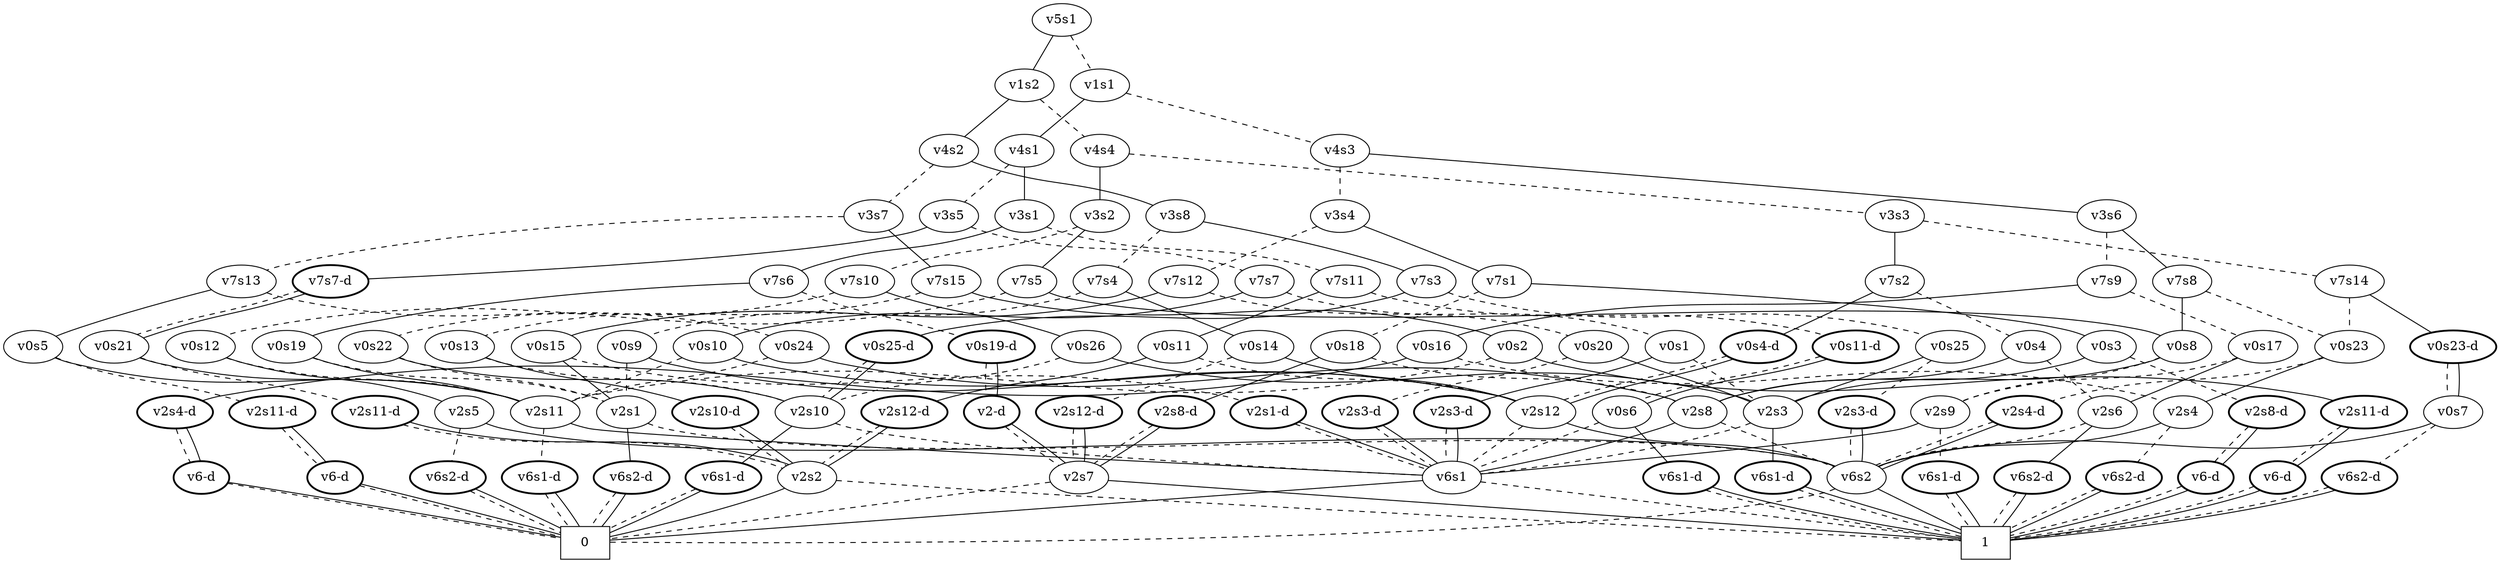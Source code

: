 graph BDD_Tree {
	 node1 [label="v5s1"];
	 node2 [label="v1s2"];
	 node1 -- node2 [style=solid];
	 node257 [label="v1s1"];
	 node1 -- node257 [style=dashed];
	 node3 [label="v4s2"];
	 node2 -- node3 [style=solid];
	 node130 [label="v4s4"];
	 node2 -- node130 [style=dashed];
	 node4 [label="v3s8"];
	 node3 -- node4 [style=solid];
	 node67 [label="v3s7"];
	 node3 -- node67 [style=dashed];
	 node5 [label="v7s3"];
	 node4 -- node5 [style=solid];
	 node36 [label="v7s4"];
	 node4 -- node36 [style=dashed];
	 node6 [label="v0s25-d",style=bold];
	 node5 -- node6 [style=solid];
	 node21 [label="v0s25"];
	 node5 -- node21 [style=dashed];
	 node180 [label="v2s10"];
	 node6 -- node180 [style=dashed];
	 node6 -- node180 [style=solid];
	 node181 [label="v6s1-d",style=bold];
	 node180 -- node181 [style=solid];
	 node509 [label="v6s1"];
	 node180 -- node509 [style=dashed];
	 node510 [label="0",shape=box];
	 node181 -- node510 [style=dashed];
	 node181 -- node510 [style=solid];
	 node510 [label="0",shape=box];
	 node509 -- node510 [style=solid];
	 node511 [label="1",shape=box];
	 node509 -- node511 [style=dashed];
	 node498 [label="v2s3"];
	 node21 -- node498 [style=solid];
	 node29 [label="v2s3-d",style=bold];
	 node21 -- node29 [style=dashed];
	 node499 [label="v6s1-d",style=bold];
	 node498 -- node499 [style=solid];
	 node509 [label="v6s1"];
	 node498 -- node509 [style=dashed];
	 node511 [label="1",shape=box];
	 node499 -- node511 [style=dashed];
	 node499 -- node511 [style=solid];
	 node487 [label="v6s2"];
	 node29 -- node487 [style=dashed];
	 node29 -- node487 [style=solid];
	 node511 [label="1",shape=box];
	 node487 -- node511 [style=solid];
	 node510 [label="0",shape=box];
	 node487 -- node510 [style=dashed];
	 node37 [label="v0s14"];
	 node36 -- node37 [style=solid];
	 node52 [label="v0s9"];
	 node36 -- node52 [style=dashed];
	 node356 [label="v2s12"];
	 node37 -- node356 [style=solid];
	 node45 [label="v2s12-d",style=bold];
	 node37 -- node45 [style=dashed];
	 node487 [label="v6s2"];
	 node356 -- node487 [style=solid];
	 node509 [label="v6s1"];
	 node356 -- node509 [style=dashed];
	 node471 [label="v2s7"];
	 node45 -- node471 [style=dashed];
	 node45 -- node471 [style=solid];
	 node511 [label="1",shape=box];
	 node471 -- node511 [style=solid];
	 node510 [label="0",shape=box];
	 node471 -- node510 [style=dashed];
	 node356 [label="v2s12"];
	 node52 -- node356 [style=solid];
	 node483 [label="v2s1"];
	 node52 -- node483 [style=dashed];
	 node484 [label="v6s2-d",style=bold];
	 node483 -- node484 [style=solid];
	 node487 [label="v6s2"];
	 node483 -- node487 [style=dashed];
	 node510 [label="0",shape=box];
	 node484 -- node510 [style=dashed];
	 node484 -- node510 [style=solid];
	 node68 [label="v7s15"];
	 node67 -- node68 [style=solid];
	 node99 [label="v7s13"];
	 node67 -- node99 [style=dashed];
	 node69 [label="v0s2"];
	 node68 -- node69 [style=solid];
	 node84 [label="v0s13"];
	 node68 -- node84 [style=dashed];
	 node70 [label="v2s11-d",style=bold];
	 node69 -- node70 [style=solid];
	 node363 [label="v2s11"];
	 node69 -- node363 [style=dashed];
	 node74 [label="v6-d",style=bold];
	 node70 -- node74 [style=dashed];
	 node70 -- node74 [style=solid];
	 node511 [label="1",shape=box];
	 node74 -- node511 [style=dashed];
	 node74 -- node511 [style=solid];
	 node509 [label="v6s1"];
	 node363 -- node509 [style=solid];
	 node367 [label="v6s1-d",style=bold];
	 node363 -- node367 [style=dashed];
	 node510 [label="0",shape=box];
	 node367 -- node510 [style=dashed];
	 node367 -- node510 [style=solid];
	 node85 [label="v2s10-d",style=bold];
	 node84 -- node85 [style=solid];
	 node180 [label="v2s10"];
	 node84 -- node180 [style=dashed];
	 node351 [label="v2s2"];
	 node85 -- node351 [style=dashed];
	 node85 -- node351 [style=solid];
	 node510 [label="0",shape=box];
	 node351 -- node510 [style=solid];
	 node511 [label="1",shape=box];
	 node351 -- node511 [style=dashed];
	 node100 [label="v0s5"];
	 node99 -- node100 [style=solid];
	 node115 [label="v0s24"];
	 node99 -- node115 [style=dashed];
	 node363 [label="v2s11"];
	 node100 -- node363 [style=solid];
	 node108 [label="v2s11-d",style=bold];
	 node100 -- node108 [style=dashed];
	 node112 [label="v6-d",style=bold];
	 node108 -- node112 [style=dashed];
	 node108 -- node112 [style=solid];
	 node510 [label="0",shape=box];
	 node112 -- node510 [style=dashed];
	 node112 -- node510 [style=solid];
	 node474 [label="v2s8"];
	 node115 -- node474 [style=solid];
	 node363 [label="v2s11"];
	 node115 -- node363 [style=dashed];
	 node509 [label="v6s1"];
	 node474 -- node509 [style=solid];
	 node487 [label="v6s2"];
	 node474 -- node487 [style=dashed];
	 node131 [label="v3s2"];
	 node130 -- node131 [style=solid];
	 node194 [label="v3s3"];
	 node130 -- node194 [style=dashed];
	 node132 [label="v7s5"];
	 node131 -- node132 [style=solid];
	 node163 [label="v7s10"];
	 node131 -- node163 [style=dashed];
	 node388 [label="v0s8"];
	 node132 -- node388 [style=solid];
	 node148 [label="v0s12"];
	 node132 -- node148 [style=dashed];
	 node498 [label="v2s3"];
	 node388 -- node498 [style=solid];
	 node442 [label="v2s9"];
	 node388 -- node442 [style=dashed];
	 node509 [label="v6s1"];
	 node442 -- node509 [style=solid];
	 node446 [label="v6s1-d",style=bold];
	 node442 -- node446 [style=dashed];
	 node511 [label="1",shape=box];
	 node446 -- node511 [style=dashed];
	 node446 -- node511 [style=solid];
	 node149 [label="v2s5"];
	 node148 -- node149 [style=solid];
	 node363 [label="v2s11"];
	 node148 -- node363 [style=dashed];
	 node487 [label="v6s2"];
	 node149 -- node487 [style=solid];
	 node153 [label="v6s2-d",style=bold];
	 node149 -- node153 [style=dashed];
	 node510 [label="0",shape=box];
	 node153 -- node510 [style=dashed];
	 node153 -- node510 [style=solid];
	 node164 [label="v0s26"];
	 node163 -- node164 [style=solid];
	 node179 [label="v0s22"];
	 node163 -- node179 [style=dashed];
	 node498 [label="v2s3"];
	 node164 -- node498 [style=solid];
	 node180 [label="v2s10"];
	 node164 -- node180 [style=dashed];
	 node180 [label="v2s10"];
	 node179 -- node180 [style=solid];
	 node483 [label="v2s1"];
	 node179 -- node483 [style=dashed];
	 node195 [label="v7s2"];
	 node194 -- node195 [style=solid];
	 node226 [label="v7s14"];
	 node194 -- node226 [style=dashed];
	 node196 [label="v0s4-d",style=bold];
	 node195 -- node196 [style=solid];
	 node211 [label="v0s4"];
	 node195 -- node211 [style=dashed];
	 node356 [label="v2s12"];
	 node196 -- node356 [style=dashed];
	 node196 -- node356 [style=solid];
	 node474 [label="v2s8"];
	 node211 -- node474 [style=solid];
	 node435 [label="v2s6"];
	 node211 -- node435 [style=dashed];
	 node436 [label="v6s2-d",style=bold];
	 node435 -- node436 [style=solid];
	 node487 [label="v6s2"];
	 node435 -- node487 [style=dashed];
	 node511 [label="1",shape=box];
	 node436 -- node511 [style=dashed];
	 node436 -- node511 [style=solid];
	 node227 [label="v0s23-d",style=bold];
	 node226 -- node227 [style=solid];
	 node403 [label="v0s23"];
	 node226 -- node403 [style=dashed];
	 node235 [label="v0s7"];
	 node227 -- node235 [style=dashed];
	 node227 -- node235 [style=solid];
	 node487 [label="v6s2"];
	 node235 -- node487 [style=solid];
	 node239 [label="v6s2-d",style=bold];
	 node235 -- node239 [style=dashed];
	 node511 [label="1",shape=box];
	 node239 -- node511 [style=dashed];
	 node239 -- node511 [style=solid];
	 node427 [label="v2s4"];
	 node403 -- node427 [style=solid];
	 node411 [label="v2s4-d",style=bold];
	 node403 -- node411 [style=dashed];
	 node487 [label="v6s2"];
	 node427 -- node487 [style=solid];
	 node431 [label="v6s2-d",style=bold];
	 node427 -- node431 [style=dashed];
	 node511 [label="1",shape=box];
	 node431 -- node511 [style=dashed];
	 node431 -- node511 [style=solid];
	 node487 [label="v6s2"];
	 node411 -- node487 [style=dashed];
	 node411 -- node487 [style=solid];
	 node258 [label="v4s1"];
	 node257 -- node258 [style=solid];
	 node385 [label="v4s3"];
	 node257 -- node385 [style=dashed];
	 node259 [label="v3s1"];
	 node258 -- node259 [style=solid];
	 node322 [label="v3s5"];
	 node258 -- node322 [style=dashed];
	 node260 [label="v7s6"];
	 node259 -- node260 [style=solid];
	 node291 [label="v7s11"];
	 node259 -- node291 [style=dashed];
	 node261 [label="v0s19"];
	 node260 -- node261 [style=solid];
	 node276 [label="v0s19-d",style=bold];
	 node260 -- node276 [style=dashed];
	 node363 [label="v2s11"];
	 node261 -- node363 [style=solid];
	 node483 [label="v2s1"];
	 node261 -- node483 [style=dashed];
	 node284 [label="v2-d",style=bold];
	 node276 -- node284 [style=dashed];
	 node276 -- node284 [style=solid];
	 node471 [label="v2s7"];
	 node284 -- node471 [style=dashed];
	 node284 -- node471 [style=solid];
	 node292 [label="v0s11"];
	 node291 -- node292 [style=solid];
	 node307 [label="v0s11-d",style=bold];
	 node291 -- node307 [style=dashed];
	 node293 [label="v2s12-d",style=bold];
	 node292 -- node293 [style=solid];
	 node356 [label="v2s12"];
	 node292 -- node356 [style=dashed];
	 node351 [label="v2s2"];
	 node293 -- node351 [style=dashed];
	 node293 -- node351 [style=solid];
	 node315 [label="v0s6"];
	 node307 -- node315 [style=dashed];
	 node307 -- node315 [style=solid];
	 node316 [label="v6s1-d",style=bold];
	 node315 -- node316 [style=solid];
	 node509 [label="v6s1"];
	 node315 -- node509 [style=dashed];
	 node511 [label="1",shape=box];
	 node316 -- node511 [style=dashed];
	 node316 -- node511 [style=solid];
	 node323 [label="v7s7-d",style=bold];
	 node322 -- node323 [style=solid];
	 node354 [label="v7s7"];
	 node322 -- node354 [style=dashed];
	 node339 [label="v0s21"];
	 node323 -- node339 [style=dashed];
	 node323 -- node339 [style=solid];
	 node363 [label="v2s11"];
	 node339 -- node363 [style=solid];
	 node347 [label="v2s11-d",style=bold];
	 node339 -- node347 [style=dashed];
	 node351 [label="v2s2"];
	 node347 -- node351 [style=dashed];
	 node347 -- node351 [style=solid];
	 node355 [label="v0s10"];
	 node354 -- node355 [style=solid];
	 node370 [label="v0s1"];
	 node354 -- node370 [style=dashed];
	 node356 [label="v2s12"];
	 node355 -- node356 [style=solid];
	 node363 [label="v2s11"];
	 node355 -- node363 [style=dashed];
	 node371 [label="v2s3-d",style=bold];
	 node370 -- node371 [style=solid];
	 node498 [label="v2s3"];
	 node370 -- node498 [style=dashed];
	 node509 [label="v6s1"];
	 node371 -- node509 [style=dashed];
	 node371 -- node509 [style=solid];
	 node386 [label="v3s6"];
	 node385 -- node386 [style=solid];
	 node449 [label="v3s4"];
	 node385 -- node449 [style=dashed];
	 node387 [label="v7s8"];
	 node386 -- node387 [style=solid];
	 node418 [label="v7s9"];
	 node386 -- node418 [style=dashed];
	 node388 [label="v0s8"];
	 node387 -- node388 [style=solid];
	 node403 [label="v0s23"];
	 node387 -- node403 [style=dashed];
	 node419 [label="v0s16"];
	 node418 -- node419 [style=solid];
	 node434 [label="v0s17"];
	 node418 -- node434 [style=dashed];
	 node420 [label="v2s4-d",style=bold];
	 node419 -- node420 [style=solid];
	 node427 [label="v2s4"];
	 node419 -- node427 [style=dashed];
	 node424 [label="v6-d",style=bold];
	 node420 -- node424 [style=dashed];
	 node420 -- node424 [style=solid];
	 node510 [label="0",shape=box];
	 node424 -- node510 [style=dashed];
	 node424 -- node510 [style=solid];
	 node435 [label="v2s6"];
	 node434 -- node435 [style=solid];
	 node442 [label="v2s9"];
	 node434 -- node442 [style=dashed];
	 node450 [label="v7s1"];
	 node449 -- node450 [style=solid];
	 node481 [label="v7s12"];
	 node449 -- node481 [style=dashed];
	 node451 [label="v0s3"];
	 node450 -- node451 [style=solid];
	 node466 [label="v0s18"];
	 node450 -- node466 [style=dashed];
	 node474 [label="v2s8"];
	 node451 -- node474 [style=solid];
	 node459 [label="v2s8-d",style=bold];
	 node451 -- node459 [style=dashed];
	 node463 [label="v6-d",style=bold];
	 node459 -- node463 [style=dashed];
	 node459 -- node463 [style=solid];
	 node511 [label="1",shape=box];
	 node463 -- node511 [style=dashed];
	 node463 -- node511 [style=solid];
	 node467 [label="v2s8-d",style=bold];
	 node466 -- node467 [style=solid];
	 node474 [label="v2s8"];
	 node466 -- node474 [style=dashed];
	 node471 [label="v2s7"];
	 node467 -- node471 [style=dashed];
	 node467 -- node471 [style=solid];
	 node482 [label="v0s15"];
	 node481 -- node482 [style=solid];
	 node497 [label="v0s20"];
	 node481 -- node497 [style=dashed];
	 node483 [label="v2s1"];
	 node482 -- node483 [style=solid];
	 node490 [label="v2s1-d",style=bold];
	 node482 -- node490 [style=dashed];
	 node509 [label="v6s1"];
	 node490 -- node509 [style=dashed];
	 node490 -- node509 [style=solid];
	 node498 [label="v2s3"];
	 node497 -- node498 [style=solid];
	 node505 [label="v2s3-d",style=bold];
	 node497 -- node505 [style=dashed];
	 node509 [label="v6s1"];
	 node505 -- node509 [style=dashed];
	 node505 -- node509 [style=solid];
}
